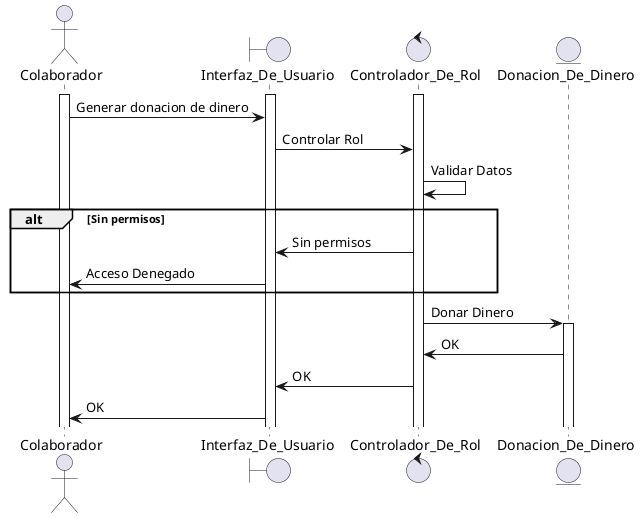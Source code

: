 @startuml GenerarDonacionDeDinero
actor Colaborador
boundary Interfaz_De_Usuario
control Controlador_De_Rol
entity Donacion_De_Dinero

activate Colaborador
activate Interfaz_De_Usuario
activate Controlador_De_Rol
Colaborador->Interfaz_De_Usuario: Generar donacion de dinero

Interfaz_De_Usuario->Controlador_De_Rol: Controlar Rol
Controlador_De_Rol->Controlador_De_Rol: Validar Datos


alt Sin permisos
    Controlador_De_Rol->Interfaz_De_Usuario: Sin permisos
    Interfaz_De_Usuario->Colaborador: Acceso Denegado
end

Controlador_De_Rol->Donacion_De_Dinero: Donar Dinero
activate Donacion_De_Dinero
Donacion_De_Dinero->Controlador_De_Rol: OK
Controlador_De_Rol->Interfaz_De_Usuario: OK
Interfaz_De_Usuario->Colaborador: OK

@enduml
